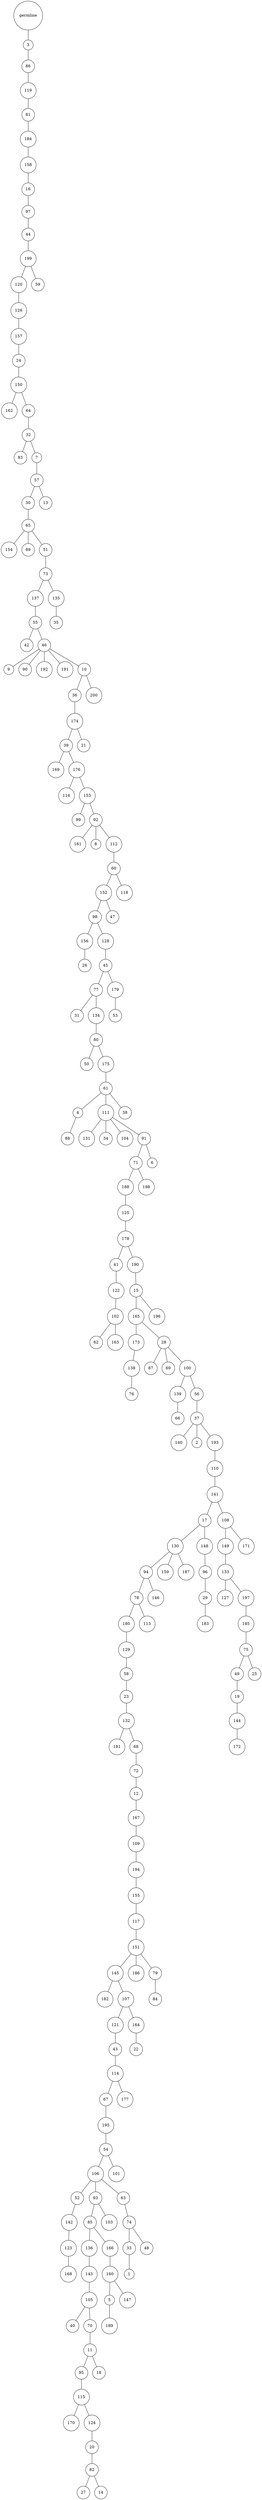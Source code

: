 graph {
	rankdir=UD;
	splines=line;
	node [shape=circle]
	"0x7fce904254f0" [label="germline"];
	"0x7fce90425520" [label="3"];
	"0x7fce904254f0" -- "0x7fce90425520" ;
	"0x7fce90425550" [label="86"];
	"0x7fce90425520" -- "0x7fce90425550" ;
	"0x7fce90425580" [label="119"];
	"0x7fce90425550" -- "0x7fce90425580" ;
	"0x7fce904255b0" [label="81"];
	"0x7fce90425580" -- "0x7fce904255b0" ;
	"0x7fce904255e0" [label="184"];
	"0x7fce904255b0" -- "0x7fce904255e0" ;
	"0x7fce90425610" [label="158"];
	"0x7fce904255e0" -- "0x7fce90425610" ;
	"0x7fce90425640" [label="16"];
	"0x7fce90425610" -- "0x7fce90425640" ;
	"0x7fce90425670" [label="97"];
	"0x7fce90425640" -- "0x7fce90425670" ;
	"0x7fce904256a0" [label="44"];
	"0x7fce90425670" -- "0x7fce904256a0" ;
	"0x7fce904256d0" [label="199"];
	"0x7fce904256a0" -- "0x7fce904256d0" ;
	"0x7fce90425700" [label="120"];
	"0x7fce904256d0" -- "0x7fce90425700" ;
	"0x7fce90425730" [label="126"];
	"0x7fce90425700" -- "0x7fce90425730" ;
	"0x7fce90425760" [label="157"];
	"0x7fce90425730" -- "0x7fce90425760" ;
	"0x7fce90425790" [label="24"];
	"0x7fce90425760" -- "0x7fce90425790" ;
	"0x7fce904257c0" [label="150"];
	"0x7fce90425790" -- "0x7fce904257c0" ;
	"0x7fce904257f0" [label="162"];
	"0x7fce904257c0" -- "0x7fce904257f0" ;
	"0x7fce90425820" [label="64"];
	"0x7fce904257c0" -- "0x7fce90425820" ;
	"0x7fce90425850" [label="32"];
	"0x7fce90425820" -- "0x7fce90425850" ;
	"0x7fce90425880" [label="83"];
	"0x7fce90425850" -- "0x7fce90425880" ;
	"0x7fce904258b0" [label="7"];
	"0x7fce90425850" -- "0x7fce904258b0" ;
	"0x7fce904258e0" [label="57"];
	"0x7fce904258b0" -- "0x7fce904258e0" ;
	"0x7fce90425910" [label="30"];
	"0x7fce904258e0" -- "0x7fce90425910" ;
	"0x7fce90425940" [label="65"];
	"0x7fce90425910" -- "0x7fce90425940" ;
	"0x7fce90425970" [label="154"];
	"0x7fce90425940" -- "0x7fce90425970" ;
	"0x7fce904259a0" [label="89"];
	"0x7fce90425940" -- "0x7fce904259a0" ;
	"0x7fce904259d0" [label="51"];
	"0x7fce90425940" -- "0x7fce904259d0" ;
	"0x7fce90425a00" [label="73"];
	"0x7fce904259d0" -- "0x7fce90425a00" ;
	"0x7fce90425a30" [label="137"];
	"0x7fce90425a00" -- "0x7fce90425a30" ;
	"0x7fce90425a60" [label="55"];
	"0x7fce90425a30" -- "0x7fce90425a60" ;
	"0x7fce90425a90" [label="42"];
	"0x7fce90425a60" -- "0x7fce90425a90" ;
	"0x7fce90425ac0" [label="46"];
	"0x7fce90425a60" -- "0x7fce90425ac0" ;
	"0x7fce90425af0" [label="9"];
	"0x7fce90425ac0" -- "0x7fce90425af0" ;
	"0x7fce90425b20" [label="90"];
	"0x7fce90425ac0" -- "0x7fce90425b20" ;
	"0x7fce90425b50" [label="192"];
	"0x7fce90425ac0" -- "0x7fce90425b50" ;
	"0x7fce90425b80" [label="191"];
	"0x7fce90425ac0" -- "0x7fce90425b80" ;
	"0x7fce90425bb0" [label="10"];
	"0x7fce90425ac0" -- "0x7fce90425bb0" ;
	"0x7fce90425be0" [label="36"];
	"0x7fce90425bb0" -- "0x7fce90425be0" ;
	"0x7fce90425c10" [label="174"];
	"0x7fce90425be0" -- "0x7fce90425c10" ;
	"0x7fce90425c40" [label="39"];
	"0x7fce90425c10" -- "0x7fce90425c40" ;
	"0x7fce90425c70" [label="169"];
	"0x7fce90425c40" -- "0x7fce90425c70" ;
	"0x7fce90425ca0" [label="176"];
	"0x7fce90425c40" -- "0x7fce90425ca0" ;
	"0x7fce90425cd0" [label="116"];
	"0x7fce90425ca0" -- "0x7fce90425cd0" ;
	"0x7fce90425d00" [label="153"];
	"0x7fce90425ca0" -- "0x7fce90425d00" ;
	"0x7fce90425d30" [label="99"];
	"0x7fce90425d00" -- "0x7fce90425d30" ;
	"0x7fce90425d60" [label="92"];
	"0x7fce90425d00" -- "0x7fce90425d60" ;
	"0x7fce90425d90" [label="161"];
	"0x7fce90425d60" -- "0x7fce90425d90" ;
	"0x7fce90425dc0" [label="8"];
	"0x7fce90425d60" -- "0x7fce90425dc0" ;
	"0x7fce90425df0" [label="112"];
	"0x7fce90425d60" -- "0x7fce90425df0" ;
	"0x7fce90425e20" [label="60"];
	"0x7fce90425df0" -- "0x7fce90425e20" ;
	"0x7fce90425e50" [label="152"];
	"0x7fce90425e20" -- "0x7fce90425e50" ;
	"0x7fce90425e80" [label="98"];
	"0x7fce90425e50" -- "0x7fce90425e80" ;
	"0x7fce90425eb0" [label="156"];
	"0x7fce90425e80" -- "0x7fce90425eb0" ;
	"0x7fce90425ee0" [label="26"];
	"0x7fce90425eb0" -- "0x7fce90425ee0" ;
	"0x7fce90425f10" [label="128"];
	"0x7fce90425e80" -- "0x7fce90425f10" ;
	"0x7fce90425f40" [label="45"];
	"0x7fce90425f10" -- "0x7fce90425f40" ;
	"0x7fce90425f70" [label="77"];
	"0x7fce90425f40" -- "0x7fce90425f70" ;
	"0x7fce90425fa0" [label="31"];
	"0x7fce90425f70" -- "0x7fce90425fa0" ;
	"0x7fce90425fd0" [label="134"];
	"0x7fce90425f70" -- "0x7fce90425fd0" ;
	"0x7fce90429040" [label="80"];
	"0x7fce90425fd0" -- "0x7fce90429040" ;
	"0x7fce90429070" [label="50"];
	"0x7fce90429040" -- "0x7fce90429070" ;
	"0x7fce904290a0" [label="175"];
	"0x7fce90429040" -- "0x7fce904290a0" ;
	"0x7fce904290d0" [label="61"];
	"0x7fce904290a0" -- "0x7fce904290d0" ;
	"0x7fce90429100" [label="4"];
	"0x7fce904290d0" -- "0x7fce90429100" ;
	"0x7fce90429130" [label="88"];
	"0x7fce90429100" -- "0x7fce90429130" ;
	"0x7fce90429160" [label="111"];
	"0x7fce904290d0" -- "0x7fce90429160" ;
	"0x7fce90429190" [label="131"];
	"0x7fce90429160" -- "0x7fce90429190" ;
	"0x7fce904291c0" [label="34"];
	"0x7fce90429160" -- "0x7fce904291c0" ;
	"0x7fce904291f0" [label="104"];
	"0x7fce90429160" -- "0x7fce904291f0" ;
	"0x7fce90429220" [label="91"];
	"0x7fce90429160" -- "0x7fce90429220" ;
	"0x7fce90429250" [label="71"];
	"0x7fce90429220" -- "0x7fce90429250" ;
	"0x7fce90429280" [label="188"];
	"0x7fce90429250" -- "0x7fce90429280" ;
	"0x7fce904292b0" [label="125"];
	"0x7fce90429280" -- "0x7fce904292b0" ;
	"0x7fce904292e0" [label="178"];
	"0x7fce904292b0" -- "0x7fce904292e0" ;
	"0x7fce90429310" [label="41"];
	"0x7fce904292e0" -- "0x7fce90429310" ;
	"0x7fce90429340" [label="122"];
	"0x7fce90429310" -- "0x7fce90429340" ;
	"0x7fce90429370" [label="102"];
	"0x7fce90429340" -- "0x7fce90429370" ;
	"0x7fce904293a0" [label="62"];
	"0x7fce90429370" -- "0x7fce904293a0" ;
	"0x7fce904293d0" [label="163"];
	"0x7fce90429370" -- "0x7fce904293d0" ;
	"0x7fce90429400" [label="190"];
	"0x7fce904292e0" -- "0x7fce90429400" ;
	"0x7fce90429430" [label="15"];
	"0x7fce90429400" -- "0x7fce90429430" ;
	"0x7fce90429460" [label="165"];
	"0x7fce90429430" -- "0x7fce90429460" ;
	"0x7fce90429490" [label="173"];
	"0x7fce90429460" -- "0x7fce90429490" ;
	"0x7fce904294c0" [label="138"];
	"0x7fce90429490" -- "0x7fce904294c0" ;
	"0x7fce904294f0" [label="76"];
	"0x7fce904294c0" -- "0x7fce904294f0" ;
	"0x7fce90429520" [label="28"];
	"0x7fce90429460" -- "0x7fce90429520" ;
	"0x7fce90429550" [label="87"];
	"0x7fce90429520" -- "0x7fce90429550" ;
	"0x7fce90429580" [label="69"];
	"0x7fce90429520" -- "0x7fce90429580" ;
	"0x7fce904295b0" [label="100"];
	"0x7fce90429520" -- "0x7fce904295b0" ;
	"0x7fce904295e0" [label="139"];
	"0x7fce904295b0" -- "0x7fce904295e0" ;
	"0x7fce90429610" [label="66"];
	"0x7fce904295e0" -- "0x7fce90429610" ;
	"0x7fce90429640" [label="56"];
	"0x7fce904295b0" -- "0x7fce90429640" ;
	"0x7fce90429670" [label="37"];
	"0x7fce90429640" -- "0x7fce90429670" ;
	"0x7fce904296a0" [label="140"];
	"0x7fce90429670" -- "0x7fce904296a0" ;
	"0x7fce904296d0" [label="2"];
	"0x7fce90429670" -- "0x7fce904296d0" ;
	"0x7fce90429700" [label="193"];
	"0x7fce90429670" -- "0x7fce90429700" ;
	"0x7fce90429730" [label="110"];
	"0x7fce90429700" -- "0x7fce90429730" ;
	"0x7fce90429760" [label="141"];
	"0x7fce90429730" -- "0x7fce90429760" ;
	"0x7fce90429790" [label="17"];
	"0x7fce90429760" -- "0x7fce90429790" ;
	"0x7fce904297c0" [label="130"];
	"0x7fce90429790" -- "0x7fce904297c0" ;
	"0x7fce904297f0" [label="94"];
	"0x7fce904297c0" -- "0x7fce904297f0" ;
	"0x7fce90429820" [label="78"];
	"0x7fce904297f0" -- "0x7fce90429820" ;
	"0x7fce90429850" [label="180"];
	"0x7fce90429820" -- "0x7fce90429850" ;
	"0x7fce90429880" [label="129"];
	"0x7fce90429850" -- "0x7fce90429880" ;
	"0x7fce904298b0" [label="58"];
	"0x7fce90429880" -- "0x7fce904298b0" ;
	"0x7fce904298e0" [label="23"];
	"0x7fce904298b0" -- "0x7fce904298e0" ;
	"0x7fce90429910" [label="132"];
	"0x7fce904298e0" -- "0x7fce90429910" ;
	"0x7fce90429940" [label="181"];
	"0x7fce90429910" -- "0x7fce90429940" ;
	"0x7fce90429970" [label="68"];
	"0x7fce90429910" -- "0x7fce90429970" ;
	"0x7fce904299a0" [label="72"];
	"0x7fce90429970" -- "0x7fce904299a0" ;
	"0x7fce904299d0" [label="12"];
	"0x7fce904299a0" -- "0x7fce904299d0" ;
	"0x7fce90429a00" [label="167"];
	"0x7fce904299d0" -- "0x7fce90429a00" ;
	"0x7fce90429a30" [label="109"];
	"0x7fce90429a00" -- "0x7fce90429a30" ;
	"0x7fce90429a60" [label="194"];
	"0x7fce90429a30" -- "0x7fce90429a60" ;
	"0x7fce90429a90" [label="155"];
	"0x7fce90429a60" -- "0x7fce90429a90" ;
	"0x7fce90429ac0" [label="117"];
	"0x7fce90429a90" -- "0x7fce90429ac0" ;
	"0x7fce90429af0" [label="151"];
	"0x7fce90429ac0" -- "0x7fce90429af0" ;
	"0x7fce90429b20" [label="145"];
	"0x7fce90429af0" -- "0x7fce90429b20" ;
	"0x7fce90429b50" [label="182"];
	"0x7fce90429b20" -- "0x7fce90429b50" ;
	"0x7fce90429b80" [label="107"];
	"0x7fce90429b20" -- "0x7fce90429b80" ;
	"0x7fce90429bb0" [label="121"];
	"0x7fce90429b80" -- "0x7fce90429bb0" ;
	"0x7fce90429be0" [label="43"];
	"0x7fce90429bb0" -- "0x7fce90429be0" ;
	"0x7fce90429c10" [label="114"];
	"0x7fce90429be0" -- "0x7fce90429c10" ;
	"0x7fce90429c40" [label="67"];
	"0x7fce90429c10" -- "0x7fce90429c40" ;
	"0x7fce90429c70" [label="195"];
	"0x7fce90429c40" -- "0x7fce90429c70" ;
	"0x7fce90429ca0" [label="54"];
	"0x7fce90429c70" -- "0x7fce90429ca0" ;
	"0x7fce90429cd0" [label="106"];
	"0x7fce90429ca0" -- "0x7fce90429cd0" ;
	"0x7fce90429d00" [label="52"];
	"0x7fce90429cd0" -- "0x7fce90429d00" ;
	"0x7fce90429d30" [label="142"];
	"0x7fce90429d00" -- "0x7fce90429d30" ;
	"0x7fce90429d60" [label="123"];
	"0x7fce90429d30" -- "0x7fce90429d60" ;
	"0x7fce90429d90" [label="168"];
	"0x7fce90429d60" -- "0x7fce90429d90" ;
	"0x7fce90429dc0" [label="93"];
	"0x7fce90429cd0" -- "0x7fce90429dc0" ;
	"0x7fce90429df0" [label="85"];
	"0x7fce90429dc0" -- "0x7fce90429df0" ;
	"0x7fce90429e20" [label="136"];
	"0x7fce90429df0" -- "0x7fce90429e20" ;
	"0x7fce90429e50" [label="143"];
	"0x7fce90429e20" -- "0x7fce90429e50" ;
	"0x7fce90429e80" [label="105"];
	"0x7fce90429e50" -- "0x7fce90429e80" ;
	"0x7fce90429eb0" [label="40"];
	"0x7fce90429e80" -- "0x7fce90429eb0" ;
	"0x7fce90429ee0" [label="70"];
	"0x7fce90429e80" -- "0x7fce90429ee0" ;
	"0x7fce90429f10" [label="11"];
	"0x7fce90429ee0" -- "0x7fce90429f10" ;
	"0x7fce90429f40" [label="95"];
	"0x7fce90429f10" -- "0x7fce90429f40" ;
	"0x7fce90429f70" [label="115"];
	"0x7fce90429f40" -- "0x7fce90429f70" ;
	"0x7fce90429fa0" [label="170"];
	"0x7fce90429f70" -- "0x7fce90429fa0" ;
	"0x7fce90429fd0" [label="124"];
	"0x7fce90429f70" -- "0x7fce90429fd0" ;
	"0x7fce9042f040" [label="20"];
	"0x7fce90429fd0" -- "0x7fce9042f040" ;
	"0x7fce9042f070" [label="82"];
	"0x7fce9042f040" -- "0x7fce9042f070" ;
	"0x7fce9042f0a0" [label="27"];
	"0x7fce9042f070" -- "0x7fce9042f0a0" ;
	"0x7fce9042f0d0" [label="14"];
	"0x7fce9042f070" -- "0x7fce9042f0d0" ;
	"0x7fce9042f100" [label="18"];
	"0x7fce90429f10" -- "0x7fce9042f100" ;
	"0x7fce9042f130" [label="166"];
	"0x7fce90429df0" -- "0x7fce9042f130" ;
	"0x7fce9042f160" [label="160"];
	"0x7fce9042f130" -- "0x7fce9042f160" ;
	"0x7fce9042f190" [label="5"];
	"0x7fce9042f160" -- "0x7fce9042f190" ;
	"0x7fce9042f1c0" [label="189"];
	"0x7fce9042f190" -- "0x7fce9042f1c0" ;
	"0x7fce9042f1f0" [label="147"];
	"0x7fce9042f160" -- "0x7fce9042f1f0" ;
	"0x7fce9042f220" [label="103"];
	"0x7fce90429dc0" -- "0x7fce9042f220" ;
	"0x7fce9042f250" [label="63"];
	"0x7fce90429cd0" -- "0x7fce9042f250" ;
	"0x7fce9042f280" [label="74"];
	"0x7fce9042f250" -- "0x7fce9042f280" ;
	"0x7fce9042f2b0" [label="33"];
	"0x7fce9042f280" -- "0x7fce9042f2b0" ;
	"0x7fce9042f2e0" [label="1"];
	"0x7fce9042f2b0" -- "0x7fce9042f2e0" ;
	"0x7fce9042f310" [label="48"];
	"0x7fce9042f280" -- "0x7fce9042f310" ;
	"0x7fce9042f340" [label="101"];
	"0x7fce90429ca0" -- "0x7fce9042f340" ;
	"0x7fce9042f370" [label="177"];
	"0x7fce90429c10" -- "0x7fce9042f370" ;
	"0x7fce9042f3a0" [label="164"];
	"0x7fce90429b80" -- "0x7fce9042f3a0" ;
	"0x7fce9042f3d0" [label="22"];
	"0x7fce9042f3a0" -- "0x7fce9042f3d0" ;
	"0x7fce9042f400" [label="186"];
	"0x7fce90429af0" -- "0x7fce9042f400" ;
	"0x7fce9042f430" [label="79"];
	"0x7fce90429af0" -- "0x7fce9042f430" ;
	"0x7fce9042f460" [label="84"];
	"0x7fce9042f430" -- "0x7fce9042f460" ;
	"0x7fce9042f490" [label="113"];
	"0x7fce90429820" -- "0x7fce9042f490" ;
	"0x7fce9042f4c0" [label="146"];
	"0x7fce904297f0" -- "0x7fce9042f4c0" ;
	"0x7fce9042f4f0" [label="159"];
	"0x7fce904297c0" -- "0x7fce9042f4f0" ;
	"0x7fce9042f520" [label="187"];
	"0x7fce904297c0" -- "0x7fce9042f520" ;
	"0x7fce9042f550" [label="148"];
	"0x7fce90429790" -- "0x7fce9042f550" ;
	"0x7fce9042f580" [label="96"];
	"0x7fce9042f550" -- "0x7fce9042f580" ;
	"0x7fce9042f5b0" [label="29"];
	"0x7fce9042f580" -- "0x7fce9042f5b0" ;
	"0x7fce9042f5e0" [label="183"];
	"0x7fce9042f5b0" -- "0x7fce9042f5e0" ;
	"0x7fce9042f610" [label="108"];
	"0x7fce90429760" -- "0x7fce9042f610" ;
	"0x7fce9042f640" [label="149"];
	"0x7fce9042f610" -- "0x7fce9042f640" ;
	"0x7fce9042f670" [label="133"];
	"0x7fce9042f640" -- "0x7fce9042f670" ;
	"0x7fce9042f6a0" [label="127"];
	"0x7fce9042f670" -- "0x7fce9042f6a0" ;
	"0x7fce9042f6d0" [label="197"];
	"0x7fce9042f670" -- "0x7fce9042f6d0" ;
	"0x7fce9042f700" [label="185"];
	"0x7fce9042f6d0" -- "0x7fce9042f700" ;
	"0x7fce9042f730" [label="75"];
	"0x7fce9042f700" -- "0x7fce9042f730" ;
	"0x7fce9042f760" [label="49"];
	"0x7fce9042f730" -- "0x7fce9042f760" ;
	"0x7fce9042f790" [label="19"];
	"0x7fce9042f760" -- "0x7fce9042f790" ;
	"0x7fce9042f7c0" [label="144"];
	"0x7fce9042f790" -- "0x7fce9042f7c0" ;
	"0x7fce9042f7f0" [label="172"];
	"0x7fce9042f7c0" -- "0x7fce9042f7f0" ;
	"0x7fce9042f820" [label="25"];
	"0x7fce9042f730" -- "0x7fce9042f820" ;
	"0x7fce9042f850" [label="171"];
	"0x7fce9042f610" -- "0x7fce9042f850" ;
	"0x7fce9042f880" [label="196"];
	"0x7fce90429430" -- "0x7fce9042f880" ;
	"0x7fce9042f8b0" [label="198"];
	"0x7fce90429250" -- "0x7fce9042f8b0" ;
	"0x7fce9042f8e0" [label="6"];
	"0x7fce90429220" -- "0x7fce9042f8e0" ;
	"0x7fce9042f910" [label="38"];
	"0x7fce904290d0" -- "0x7fce9042f910" ;
	"0x7fce9042f940" [label="179"];
	"0x7fce90425f40" -- "0x7fce9042f940" ;
	"0x7fce9042f970" [label="53"];
	"0x7fce9042f940" -- "0x7fce9042f970" ;
	"0x7fce9042f9a0" [label="47"];
	"0x7fce90425e50" -- "0x7fce9042f9a0" ;
	"0x7fce9042f9d0" [label="118"];
	"0x7fce90425e20" -- "0x7fce9042f9d0" ;
	"0x7fce9042fa00" [label="21"];
	"0x7fce90425c10" -- "0x7fce9042fa00" ;
	"0x7fce9042fa30" [label="200"];
	"0x7fce90425bb0" -- "0x7fce9042fa30" ;
	"0x7fce9042fa60" [label="135"];
	"0x7fce90425a00" -- "0x7fce9042fa60" ;
	"0x7fce9042fa90" [label="35"];
	"0x7fce9042fa60" -- "0x7fce9042fa90" ;
	"0x7fce9042fac0" [label="13"];
	"0x7fce904258e0" -- "0x7fce9042fac0" ;
	"0x7fce9042faf0" [label="59"];
	"0x7fce904256d0" -- "0x7fce9042faf0" ;
}
